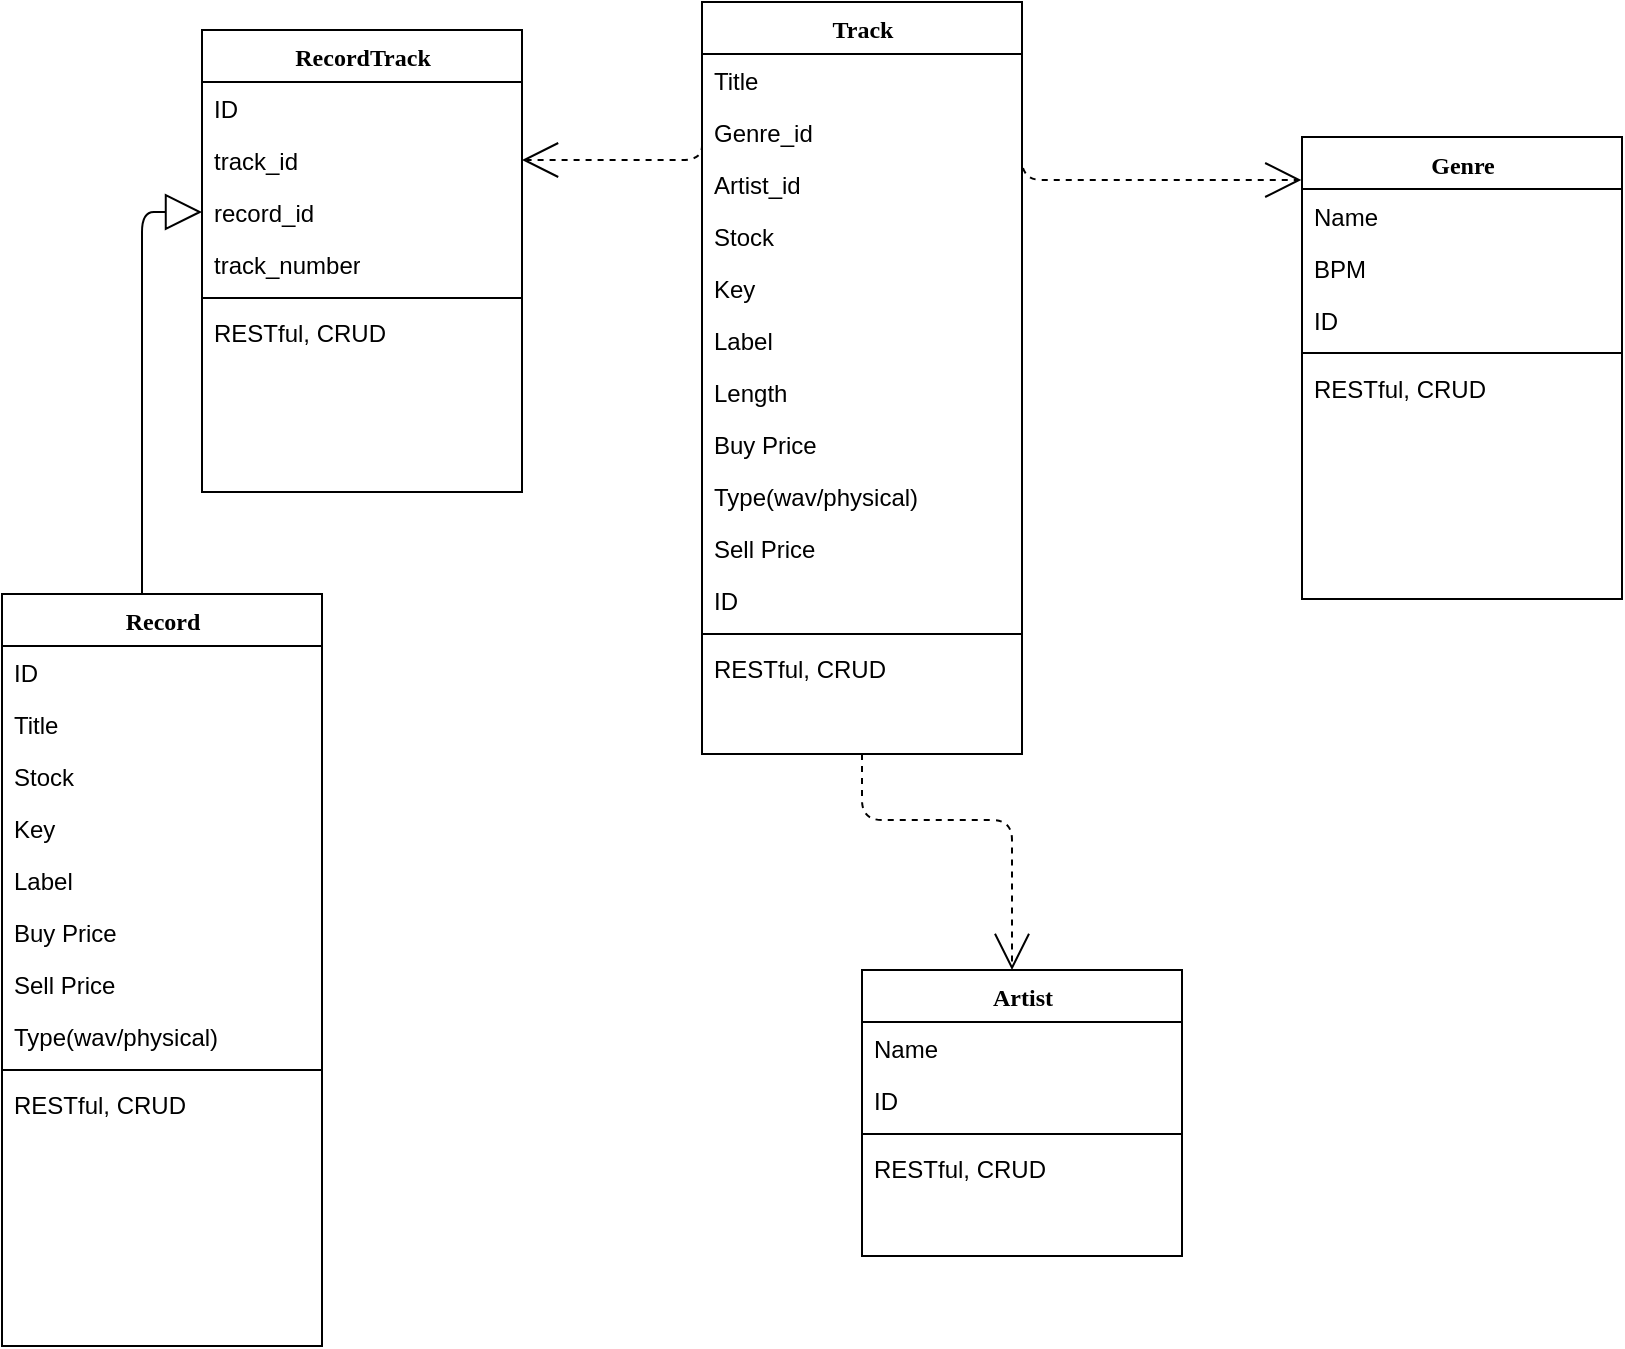 <mxfile version="10.6.5" type="github"><diagram name="Page-1" id="9f46799a-70d6-7492-0946-bef42562c5a5"><mxGraphModel dx="1425" dy="746" grid="1" gridSize="10" guides="1" tooltips="1" connect="1" arrows="1" fold="1" page="1" pageScale="1" pageWidth="1100" pageHeight="850" background="#ffffff" math="0" shadow="0"><root><mxCell id="0"/><mxCell id="1" parent="0"/><mxCell id="78961159f06e98e8-43" value="Genre" style="swimlane;html=1;fontStyle=1;align=center;verticalAlign=top;childLayout=stackLayout;horizontal=1;startSize=26;horizontalStack=0;resizeParent=1;resizeLast=0;collapsible=1;marginBottom=0;swimlaneFillColor=#ffffff;rounded=0;shadow=0;comic=0;labelBackgroundColor=none;strokeColor=#000000;strokeWidth=1;fillColor=none;fontFamily=Verdana;fontSize=12;fontColor=#000000;" parent="1" vertex="1"><mxGeometry x="870" y="78.5" width="160" height="231" as="geometry"/></mxCell><mxCell id="78961159f06e98e8-44" value="Name" style="text;html=1;strokeColor=none;fillColor=none;align=left;verticalAlign=top;spacingLeft=4;spacingRight=4;whiteSpace=wrap;overflow=hidden;rotatable=0;points=[[0,0.5],[1,0.5]];portConstraint=eastwest;" parent="78961159f06e98e8-43" vertex="1"><mxGeometry y="26" width="160" height="26" as="geometry"/></mxCell><mxCell id="d9rjt7WyPBdiuEwa-_V9-22" value="BPM" style="text;html=1;strokeColor=none;fillColor=none;align=left;verticalAlign=top;spacingLeft=4;spacingRight=4;whiteSpace=wrap;overflow=hidden;rotatable=0;points=[[0,0.5],[1,0.5]];portConstraint=eastwest;" parent="78961159f06e98e8-43" vertex="1"><mxGeometry y="52" width="160" height="26" as="geometry"/></mxCell><mxCell id="78961159f06e98e8-45" value="ID" style="text;html=1;strokeColor=none;fillColor=none;align=left;verticalAlign=top;spacingLeft=4;spacingRight=4;whiteSpace=wrap;overflow=hidden;rotatable=0;points=[[0,0.5],[1,0.5]];portConstraint=eastwest;" parent="78961159f06e98e8-43" vertex="1"><mxGeometry y="78" width="160" height="26" as="geometry"/></mxCell><mxCell id="78961159f06e98e8-51" value="" style="line;html=1;strokeWidth=1;fillColor=none;align=left;verticalAlign=middle;spacingTop=-1;spacingLeft=3;spacingRight=3;rotatable=0;labelPosition=right;points=[];portConstraint=eastwest;" parent="78961159f06e98e8-43" vertex="1"><mxGeometry y="104" width="160" height="8" as="geometry"/></mxCell><mxCell id="d9rjt7WyPBdiuEwa-_V9-17" value="RESTful, CRUD" style="text;html=1;strokeColor=none;fillColor=none;align=left;verticalAlign=top;spacingLeft=4;spacingRight=4;whiteSpace=wrap;overflow=hidden;rotatable=0;points=[[0,0.5],[1,0.5]];portConstraint=eastwest;" parent="78961159f06e98e8-43" vertex="1"><mxGeometry y="112" width="160" height="30" as="geometry"/></mxCell><mxCell id="78961159f06e98e8-129" style="edgeStyle=elbowEdgeStyle;html=1;labelBackgroundColor=none;startFill=0;startSize=8;endArrow=open;endFill=0;endSize=16;fontFamily=Verdana;fontSize=12;elbow=vertical;dashed=1;exitX=0.5;exitY=1;exitDx=0;exitDy=0;" parent="1" source="8fCcZDvjYCq6btQ9-Iwp-1" target="78961159f06e98e8-56" edge="1"><mxGeometry relative="1" as="geometry"><Array as="points"><mxPoint x="725" y="420"/></Array></mxGeometry></mxCell><mxCell id="78961159f06e98e8-56" value="Artist" style="swimlane;html=1;fontStyle=1;align=center;verticalAlign=top;childLayout=stackLayout;horizontal=1;startSize=26;horizontalStack=0;resizeParent=1;resizeLast=0;collapsible=1;marginBottom=0;swimlaneFillColor=#ffffff;rounded=0;shadow=0;comic=0;labelBackgroundColor=none;strokeColor=#000000;strokeWidth=1;fillColor=none;fontFamily=Verdana;fontSize=12;fontColor=#000000;" parent="1" vertex="1"><mxGeometry x="650" y="495" width="160" height="143" as="geometry"/></mxCell><mxCell id="78961159f06e98e8-57" value="Name" style="text;html=1;strokeColor=none;fillColor=none;align=left;verticalAlign=top;spacingLeft=4;spacingRight=4;whiteSpace=wrap;overflow=hidden;rotatable=0;points=[[0,0.5],[1,0.5]];portConstraint=eastwest;" parent="78961159f06e98e8-56" vertex="1"><mxGeometry y="26" width="160" height="26" as="geometry"/></mxCell><mxCell id="78961159f06e98e8-58" value="ID" style="text;html=1;strokeColor=none;fillColor=none;align=left;verticalAlign=top;spacingLeft=4;spacingRight=4;whiteSpace=wrap;overflow=hidden;rotatable=0;points=[[0,0.5],[1,0.5]];portConstraint=eastwest;" parent="78961159f06e98e8-56" vertex="1"><mxGeometry y="52" width="160" height="26" as="geometry"/></mxCell><mxCell id="78961159f06e98e8-64" value="" style="line;html=1;strokeWidth=1;fillColor=none;align=left;verticalAlign=middle;spacingTop=-1;spacingLeft=3;spacingRight=3;rotatable=0;labelPosition=right;points=[];portConstraint=eastwest;" parent="78961159f06e98e8-56" vertex="1"><mxGeometry y="78" width="160" height="8" as="geometry"/></mxCell><mxCell id="d9rjt7WyPBdiuEwa-_V9-18" value="RESTful, CRUD" style="text;html=1;strokeColor=none;fillColor=none;align=left;verticalAlign=top;spacingLeft=4;spacingRight=4;whiteSpace=wrap;overflow=hidden;rotatable=0;points=[[0,0.5],[1,0.5]];portConstraint=eastwest;" parent="78961159f06e98e8-56" vertex="1"><mxGeometry y="86" width="160" height="26" as="geometry"/></mxCell><mxCell id="78961159f06e98e8-128" style="edgeStyle=orthogonalEdgeStyle;html=1;labelBackgroundColor=none;startFill=0;startSize=8;endArrow=block;endFill=0;endSize=16;fontFamily=Verdana;fontSize=12;entryX=0;entryY=0.5;entryDx=0;entryDy=0;" parent="1" source="78961159f06e98e8-82" target="8fCcZDvjYCq6btQ9-Iwp-17" edge="1"><mxGeometry relative="1" as="geometry"><Array as="points"><mxPoint x="290" y="116"/></Array><mxPoint x="290" y="243" as="targetPoint"/></mxGeometry></mxCell><mxCell id="78961159f06e98e8-82" value="Record" style="swimlane;html=1;fontStyle=1;align=center;verticalAlign=top;childLayout=stackLayout;horizontal=1;startSize=26;horizontalStack=0;resizeParent=1;resizeLast=0;collapsible=1;marginBottom=0;swimlaneFillColor=#ffffff;rounded=0;shadow=0;comic=0;labelBackgroundColor=none;strokeColor=#000000;strokeWidth=1;fillColor=none;fontFamily=Verdana;fontSize=12;fontColor=#000000;" parent="1" vertex="1"><mxGeometry x="220" y="307" width="160" height="376" as="geometry"><mxRectangle x="550" y="482.0" width="70" height="26" as="alternateBounds"/></mxGeometry></mxCell><mxCell id="d9rjt7WyPBdiuEwa-_V9-2" value="ID" style="text;html=1;strokeColor=none;fillColor=none;align=left;verticalAlign=top;spacingLeft=4;spacingRight=4;whiteSpace=wrap;overflow=hidden;rotatable=0;points=[[0,0.5],[1,0.5]];portConstraint=eastwest;" parent="78961159f06e98e8-82" vertex="1"><mxGeometry y="26" width="160" height="26" as="geometry"/></mxCell><mxCell id="78961159f06e98e8-83" value="Title" style="text;html=1;strokeColor=none;fillColor=none;align=left;verticalAlign=top;spacingLeft=4;spacingRight=4;whiteSpace=wrap;overflow=hidden;rotatable=0;points=[[0,0.5],[1,0.5]];portConstraint=eastwest;" parent="78961159f06e98e8-82" vertex="1"><mxGeometry y="52" width="160" height="26" as="geometry"/></mxCell><mxCell id="78961159f06e98e8-25" value="Stock" style="text;html=1;strokeColor=none;fillColor=none;align=left;verticalAlign=top;spacingLeft=4;spacingRight=4;whiteSpace=wrap;overflow=hidden;rotatable=0;points=[[0,0.5],[1,0.5]];portConstraint=eastwest;" parent="78961159f06e98e8-82" vertex="1"><mxGeometry y="78" width="160" height="26" as="geometry"/></mxCell><mxCell id="78961159f06e98e8-88" value="Key" style="text;html=1;strokeColor=none;fillColor=none;align=left;verticalAlign=top;spacingLeft=4;spacingRight=4;whiteSpace=wrap;overflow=hidden;rotatable=0;points=[[0,0.5],[1,0.5]];portConstraint=eastwest;" parent="78961159f06e98e8-82" vertex="1"><mxGeometry y="104" width="160" height="26" as="geometry"/></mxCell><mxCell id="d9rjt7WyPBdiuEwa-_V9-32" value="Label" style="text;html=1;strokeColor=none;fillColor=none;align=left;verticalAlign=top;spacingLeft=4;spacingRight=4;whiteSpace=wrap;overflow=hidden;rotatable=0;points=[[0,0.5],[1,0.5]];portConstraint=eastwest;" parent="78961159f06e98e8-82" vertex="1"><mxGeometry y="130" width="160" height="26" as="geometry"/></mxCell><mxCell id="d9rjt7WyPBdiuEwa-_V9-13" value="Buy Price" style="text;html=1;strokeColor=none;fillColor=none;align=left;verticalAlign=top;spacingLeft=4;spacingRight=4;whiteSpace=wrap;overflow=hidden;rotatable=0;points=[[0,0.5],[1,0.5]];portConstraint=eastwest;" parent="78961159f06e98e8-82" vertex="1"><mxGeometry y="156" width="160" height="26" as="geometry"/></mxCell><mxCell id="78961159f06e98e8-26" value="Sell Price" style="text;html=1;strokeColor=none;fillColor=none;align=left;verticalAlign=top;spacingLeft=4;spacingRight=4;whiteSpace=wrap;overflow=hidden;rotatable=0;points=[[0,0.5],[1,0.5]];portConstraint=eastwest;" parent="78961159f06e98e8-82" vertex="1"><mxGeometry y="182" width="160" height="26" as="geometry"/></mxCell><mxCell id="78961159f06e98e8-24" value="Type(wav/physical)" style="text;html=1;strokeColor=none;fillColor=none;align=left;verticalAlign=top;spacingLeft=4;spacingRight=4;whiteSpace=wrap;overflow=hidden;rotatable=0;points=[[0,0.5],[1,0.5]];portConstraint=eastwest;" parent="78961159f06e98e8-82" vertex="1"><mxGeometry y="208" width="160" height="26" as="geometry"/></mxCell><mxCell id="78961159f06e98e8-90" value="" style="line;html=1;strokeWidth=1;fillColor=none;align=left;verticalAlign=middle;spacingTop=-1;spacingLeft=3;spacingRight=3;rotatable=0;labelPosition=right;points=[];portConstraint=eastwest;" parent="78961159f06e98e8-82" vertex="1"><mxGeometry y="234" width="160" height="8" as="geometry"/></mxCell><mxCell id="d9rjt7WyPBdiuEwa-_V9-16" value="RESTful, CRUD" style="text;html=1;strokeColor=none;fillColor=none;align=left;verticalAlign=top;spacingLeft=4;spacingRight=4;whiteSpace=wrap;overflow=hidden;rotatable=0;points=[[0,0.5],[1,0.5]];portConstraint=eastwest;" parent="78961159f06e98e8-82" vertex="1"><mxGeometry y="242" width="160" height="26" as="geometry"/></mxCell><mxCell id="8fCcZDvjYCq6btQ9-Iwp-1" value="Track" style="swimlane;html=1;fontStyle=1;align=center;verticalAlign=top;childLayout=stackLayout;horizontal=1;startSize=26;horizontalStack=0;resizeParent=1;resizeLast=0;collapsible=1;marginBottom=0;swimlaneFillColor=#ffffff;rounded=0;shadow=0;comic=0;labelBackgroundColor=none;strokeColor=#000000;strokeWidth=1;fillColor=none;fontFamily=Verdana;fontSize=12;fontColor=#000000;" vertex="1" parent="1"><mxGeometry x="570" y="11" width="160" height="376" as="geometry"><mxRectangle x="550" y="482.0" width="70" height="26" as="alternateBounds"/></mxGeometry></mxCell><mxCell id="8fCcZDvjYCq6btQ9-Iwp-2" value="Title" style="text;html=1;strokeColor=none;fillColor=none;align=left;verticalAlign=top;spacingLeft=4;spacingRight=4;whiteSpace=wrap;overflow=hidden;rotatable=0;points=[[0,0.5],[1,0.5]];portConstraint=eastwest;" vertex="1" parent="8fCcZDvjYCq6btQ9-Iwp-1"><mxGeometry y="26" width="160" height="26" as="geometry"/></mxCell><mxCell id="8fCcZDvjYCq6btQ9-Iwp-3" value="Genre_id" style="text;html=1;strokeColor=none;fillColor=none;align=left;verticalAlign=top;spacingLeft=4;spacingRight=4;whiteSpace=wrap;overflow=hidden;rotatable=0;points=[[0,0.5],[1,0.5]];portConstraint=eastwest;" vertex="1" parent="8fCcZDvjYCq6btQ9-Iwp-1"><mxGeometry y="52" width="160" height="26" as="geometry"/></mxCell><mxCell id="8fCcZDvjYCq6btQ9-Iwp-4" value="Artist_id" style="text;html=1;strokeColor=none;fillColor=none;align=left;verticalAlign=top;spacingLeft=4;spacingRight=4;whiteSpace=wrap;overflow=hidden;rotatable=0;points=[[0,0.5],[1,0.5]];portConstraint=eastwest;" vertex="1" parent="8fCcZDvjYCq6btQ9-Iwp-1"><mxGeometry y="78" width="160" height="26" as="geometry"/></mxCell><mxCell id="8fCcZDvjYCq6btQ9-Iwp-5" value="Stock" style="text;html=1;strokeColor=none;fillColor=none;align=left;verticalAlign=top;spacingLeft=4;spacingRight=4;whiteSpace=wrap;overflow=hidden;rotatable=0;points=[[0,0.5],[1,0.5]];portConstraint=eastwest;" vertex="1" parent="8fCcZDvjYCq6btQ9-Iwp-1"><mxGeometry y="104" width="160" height="26" as="geometry"/></mxCell><mxCell id="8fCcZDvjYCq6btQ9-Iwp-6" value="Key" style="text;html=1;strokeColor=none;fillColor=none;align=left;verticalAlign=top;spacingLeft=4;spacingRight=4;whiteSpace=wrap;overflow=hidden;rotatable=0;points=[[0,0.5],[1,0.5]];portConstraint=eastwest;" vertex="1" parent="8fCcZDvjYCq6btQ9-Iwp-1"><mxGeometry y="130" width="160" height="26" as="geometry"/></mxCell><mxCell id="8fCcZDvjYCq6btQ9-Iwp-7" value="Label" style="text;html=1;strokeColor=none;fillColor=none;align=left;verticalAlign=top;spacingLeft=4;spacingRight=4;whiteSpace=wrap;overflow=hidden;rotatable=0;points=[[0,0.5],[1,0.5]];portConstraint=eastwest;" vertex="1" parent="8fCcZDvjYCq6btQ9-Iwp-1"><mxGeometry y="156" width="160" height="26" as="geometry"/></mxCell><mxCell id="8fCcZDvjYCq6btQ9-Iwp-8" value="Length" style="text;html=1;strokeColor=none;fillColor=none;align=left;verticalAlign=top;spacingLeft=4;spacingRight=4;whiteSpace=wrap;overflow=hidden;rotatable=0;points=[[0,0.5],[1,0.5]];portConstraint=eastwest;" vertex="1" parent="8fCcZDvjYCq6btQ9-Iwp-1"><mxGeometry y="182" width="160" height="26" as="geometry"/></mxCell><mxCell id="8fCcZDvjYCq6btQ9-Iwp-9" value="Buy Price" style="text;html=1;strokeColor=none;fillColor=none;align=left;verticalAlign=top;spacingLeft=4;spacingRight=4;whiteSpace=wrap;overflow=hidden;rotatable=0;points=[[0,0.5],[1,0.5]];portConstraint=eastwest;" vertex="1" parent="8fCcZDvjYCq6btQ9-Iwp-1"><mxGeometry y="208" width="160" height="26" as="geometry"/></mxCell><mxCell id="8fCcZDvjYCq6btQ9-Iwp-10" value="Type(wav/physical)" style="text;html=1;strokeColor=none;fillColor=none;align=left;verticalAlign=top;spacingLeft=4;spacingRight=4;whiteSpace=wrap;overflow=hidden;rotatable=0;points=[[0,0.5],[1,0.5]];portConstraint=eastwest;" vertex="1" parent="8fCcZDvjYCq6btQ9-Iwp-1"><mxGeometry y="234" width="160" height="26" as="geometry"/></mxCell><mxCell id="8fCcZDvjYCq6btQ9-Iwp-11" value="Sell Price" style="text;html=1;strokeColor=none;fillColor=none;align=left;verticalAlign=top;spacingLeft=4;spacingRight=4;whiteSpace=wrap;overflow=hidden;rotatable=0;points=[[0,0.5],[1,0.5]];portConstraint=eastwest;" vertex="1" parent="8fCcZDvjYCq6btQ9-Iwp-1"><mxGeometry y="260" width="160" height="26" as="geometry"/></mxCell><mxCell id="8fCcZDvjYCq6btQ9-Iwp-12" value="ID" style="text;html=1;strokeColor=none;fillColor=none;align=left;verticalAlign=top;spacingLeft=4;spacingRight=4;whiteSpace=wrap;overflow=hidden;rotatable=0;points=[[0,0.5],[1,0.5]];portConstraint=eastwest;" vertex="1" parent="8fCcZDvjYCq6btQ9-Iwp-1"><mxGeometry y="286" width="160" height="26" as="geometry"/></mxCell><mxCell id="8fCcZDvjYCq6btQ9-Iwp-13" value="" style="line;html=1;strokeWidth=1;fillColor=none;align=left;verticalAlign=middle;spacingTop=-1;spacingLeft=3;spacingRight=3;rotatable=0;labelPosition=right;points=[];portConstraint=eastwest;" vertex="1" parent="8fCcZDvjYCq6btQ9-Iwp-1"><mxGeometry y="312" width="160" height="8" as="geometry"/></mxCell><mxCell id="8fCcZDvjYCq6btQ9-Iwp-14" value="RESTful, CRUD" style="text;html=1;strokeColor=none;fillColor=none;align=left;verticalAlign=top;spacingLeft=4;spacingRight=4;whiteSpace=wrap;overflow=hidden;rotatable=0;points=[[0,0.5],[1,0.5]];portConstraint=eastwest;" vertex="1" parent="8fCcZDvjYCq6btQ9-Iwp-1"><mxGeometry y="320" width="160" height="26" as="geometry"/></mxCell><mxCell id="8fCcZDvjYCq6btQ9-Iwp-15" value="RecordTrack" style="swimlane;html=1;fontStyle=1;align=center;verticalAlign=top;childLayout=stackLayout;horizontal=1;startSize=26;horizontalStack=0;resizeParent=1;resizeLast=0;collapsible=1;marginBottom=0;swimlaneFillColor=#ffffff;rounded=0;shadow=0;comic=0;labelBackgroundColor=none;strokeColor=#000000;strokeWidth=1;fillColor=none;fontFamily=Verdana;fontSize=12;fontColor=#000000;" vertex="1" parent="1"><mxGeometry x="320" y="25" width="160" height="231" as="geometry"/></mxCell><mxCell id="8fCcZDvjYCq6btQ9-Iwp-18" value="ID" style="text;html=1;strokeColor=none;fillColor=none;align=left;verticalAlign=top;spacingLeft=4;spacingRight=4;whiteSpace=wrap;overflow=hidden;rotatable=0;points=[[0,0.5],[1,0.5]];portConstraint=eastwest;" vertex="1" parent="8fCcZDvjYCq6btQ9-Iwp-15"><mxGeometry y="26" width="160" height="26" as="geometry"/></mxCell><mxCell id="8fCcZDvjYCq6btQ9-Iwp-16" value="track_id" style="text;html=1;strokeColor=none;fillColor=none;align=left;verticalAlign=top;spacingLeft=4;spacingRight=4;whiteSpace=wrap;overflow=hidden;rotatable=0;points=[[0,0.5],[1,0.5]];portConstraint=eastwest;" vertex="1" parent="8fCcZDvjYCq6btQ9-Iwp-15"><mxGeometry y="52" width="160" height="26" as="geometry"/></mxCell><mxCell id="8fCcZDvjYCq6btQ9-Iwp-17" value="record_id" style="text;html=1;strokeColor=none;fillColor=none;align=left;verticalAlign=top;spacingLeft=4;spacingRight=4;whiteSpace=wrap;overflow=hidden;rotatable=0;points=[[0,0.5],[1,0.5]];portConstraint=eastwest;" vertex="1" parent="8fCcZDvjYCq6btQ9-Iwp-15"><mxGeometry y="78" width="160" height="26" as="geometry"/></mxCell><mxCell id="8fCcZDvjYCq6btQ9-Iwp-21" value="track_number" style="text;html=1;strokeColor=none;fillColor=none;align=left;verticalAlign=top;spacingLeft=4;spacingRight=4;whiteSpace=wrap;overflow=hidden;rotatable=0;points=[[0,0.5],[1,0.5]];portConstraint=eastwest;" vertex="1" parent="8fCcZDvjYCq6btQ9-Iwp-15"><mxGeometry y="104" width="160" height="26" as="geometry"/></mxCell><mxCell id="8fCcZDvjYCq6btQ9-Iwp-19" value="" style="line;html=1;strokeWidth=1;fillColor=none;align=left;verticalAlign=middle;spacingTop=-1;spacingLeft=3;spacingRight=3;rotatable=0;labelPosition=right;points=[];portConstraint=eastwest;" vertex="1" parent="8fCcZDvjYCq6btQ9-Iwp-15"><mxGeometry y="130" width="160" height="8" as="geometry"/></mxCell><mxCell id="8fCcZDvjYCq6btQ9-Iwp-20" value="RESTful, CRUD" style="text;html=1;strokeColor=none;fillColor=none;align=left;verticalAlign=top;spacingLeft=4;spacingRight=4;whiteSpace=wrap;overflow=hidden;rotatable=0;points=[[0,0.5],[1,0.5]];portConstraint=eastwest;" vertex="1" parent="8fCcZDvjYCq6btQ9-Iwp-15"><mxGeometry y="138" width="160" height="30" as="geometry"/></mxCell><mxCell id="8fCcZDvjYCq6btQ9-Iwp-22" style="edgeStyle=elbowEdgeStyle;html=1;labelBackgroundColor=none;startFill=0;startSize=8;endArrow=open;endFill=0;endSize=16;fontFamily=Verdana;fontSize=12;elbow=vertical;dashed=1;exitX=0;exitY=0.5;exitDx=0;exitDy=0;entryX=1;entryY=0.5;entryDx=0;entryDy=0;" edge="1" parent="1" source="8fCcZDvjYCq6btQ9-Iwp-3" target="8fCcZDvjYCq6btQ9-Iwp-16"><mxGeometry relative="1" as="geometry"><Array as="points"><mxPoint x="520" y="90"/></Array><mxPoint x="487.5" y="117.5" as="sourcePoint"/><mxPoint x="510" y="160" as="targetPoint"/></mxGeometry></mxCell><mxCell id="8fCcZDvjYCq6btQ9-Iwp-23" style="edgeStyle=elbowEdgeStyle;html=1;labelBackgroundColor=none;startFill=0;startSize=8;endArrow=open;endFill=0;endSize=16;fontFamily=Verdana;fontSize=12;elbow=vertical;dashed=1;exitX=1;exitY=0.5;exitDx=0;exitDy=0;entryX=-0.002;entryY=-0.135;entryDx=0;entryDy=0;entryPerimeter=0;" edge="1" parent="1" source="8fCcZDvjYCq6btQ9-Iwp-3" target="78961159f06e98e8-44"><mxGeometry relative="1" as="geometry"><Array as="points"><mxPoint x="820" y="100"/><mxPoint x="810" y="80"/></Array><mxPoint x="740" y="80" as="sourcePoint"/><mxPoint x="840" y="140" as="targetPoint"/></mxGeometry></mxCell></root></mxGraphModel></diagram></mxfile>